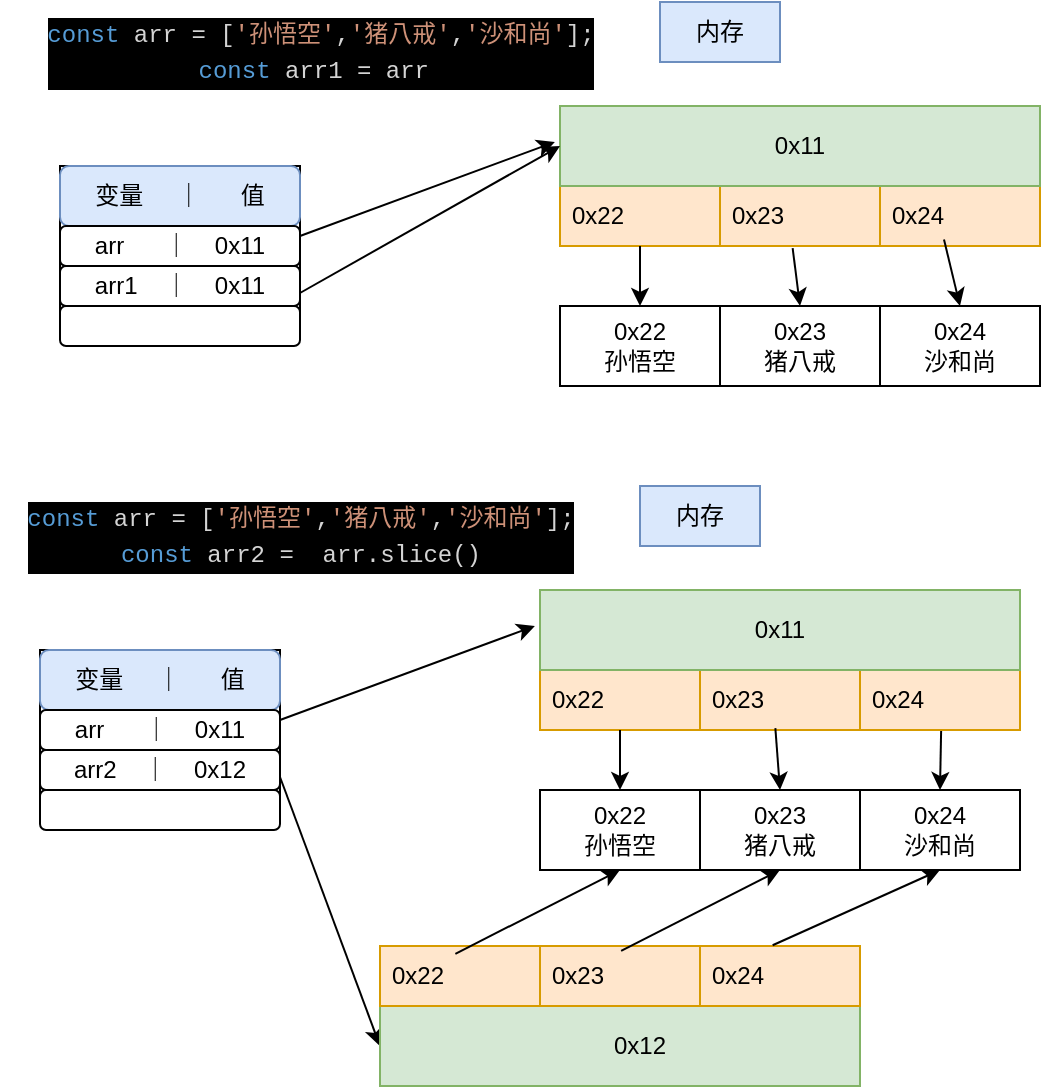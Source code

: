 <mxfile>
    <diagram id="yS7HCTzVOvSZg8bOO2zs" name="第 1 页">
        <mxGraphModel dx="553" dy="603" grid="1" gridSize="10" guides="1" tooltips="1" connect="1" arrows="1" fold="1" page="1" pageScale="1" pageWidth="827" pageHeight="1169" math="0" shadow="0">
            <root>
                <mxCell id="0"/>
                <mxCell id="1" parent="0"/>
                <mxCell id="2" value="0X11" style="swimlane;fontStyle=0;childLayout=stackLayout;horizontal=1;startSize=30;horizontalStack=0;resizeParent=1;resizeParentMax=0;resizeLast=0;collapsible=1;marginBottom=0;whiteSpace=wrap;html=1;fillColor=#d5e8d4;strokeColor=#82b366;" vertex="1" parent="1">
                    <mxGeometry x="280" y="70" width="80" height="60" as="geometry"/>
                </mxCell>
                <mxCell id="4" value="0x22" style="text;strokeColor=#d79b00;fillColor=#ffe6cc;align=left;verticalAlign=middle;spacingLeft=4;spacingRight=4;overflow=hidden;points=[[0,0.5],[1,0.5]];portConstraint=eastwest;rotatable=0;whiteSpace=wrap;html=1;" vertex="1" parent="2">
                    <mxGeometry y="30" width="80" height="30" as="geometry"/>
                </mxCell>
                <mxCell id="6" value="内存" style="text;strokeColor=#6c8ebf;align=center;fillColor=#dae8fc;html=1;verticalAlign=middle;whiteSpace=wrap;rounded=0;" vertex="1" parent="1">
                    <mxGeometry x="330" y="8" width="60" height="30" as="geometry"/>
                </mxCell>
                <mxCell id="7" value="" style="rounded=0;whiteSpace=wrap;html=1;" vertex="1" parent="1">
                    <mxGeometry x="30" y="90" width="120" height="80" as="geometry"/>
                </mxCell>
                <mxCell id="8" value="" style="rounded=1;whiteSpace=wrap;html=1;" vertex="1" parent="1">
                    <mxGeometry x="30" y="90" width="60" height="80" as="geometry"/>
                </mxCell>
                <mxCell id="9" value="" style="rounded=1;whiteSpace=wrap;html=1;" vertex="1" parent="1">
                    <mxGeometry x="90" y="90" width="60" height="80" as="geometry"/>
                </mxCell>
                <mxCell id="10" value="变量&amp;nbsp; &amp;nbsp; &amp;nbsp;｜&amp;nbsp; &amp;nbsp; &amp;nbsp; 值" style="rounded=1;whiteSpace=wrap;html=1;fillColor=#dae8fc;strokeColor=#6c8ebf;" vertex="1" parent="1">
                    <mxGeometry x="30" y="90" width="120" height="30" as="geometry"/>
                </mxCell>
                <mxCell id="11" value="arr&amp;nbsp; &amp;nbsp; &amp;nbsp; ｜&amp;nbsp; &amp;nbsp; 0x11" style="rounded=1;whiteSpace=wrap;html=1;" vertex="1" parent="1">
                    <mxGeometry x="30" y="120" width="120" height="20" as="geometry"/>
                </mxCell>
                <mxCell id="13" value="arr1&amp;nbsp; &amp;nbsp; ｜&amp;nbsp; &amp;nbsp; 0x11" style="rounded=1;whiteSpace=wrap;html=1;" vertex="1" parent="1">
                    <mxGeometry x="30" y="140" width="120" height="20" as="geometry"/>
                </mxCell>
                <mxCell id="14" value="" style="rounded=1;whiteSpace=wrap;html=1;" vertex="1" parent="1">
                    <mxGeometry x="30" y="160" width="120" height="20" as="geometry"/>
                </mxCell>
                <mxCell id="15" value="" style="endArrow=classic;html=1;exitX=1;exitY=0.25;exitDx=0;exitDy=0;entryX=-0.032;entryY=0.133;entryDx=0;entryDy=0;entryPerimeter=0;" edge="1" parent="1" source="11" target="2">
                    <mxGeometry width="50" height="50" relative="1" as="geometry">
                        <mxPoint x="200" y="250" as="sourcePoint"/>
                        <mxPoint x="250" y="200" as="targetPoint"/>
                    </mxGeometry>
                </mxCell>
                <mxCell id="3" value="0x23" style="text;strokeColor=#d79b00;fillColor=#ffe6cc;align=left;verticalAlign=middle;spacingLeft=4;spacingRight=4;overflow=hidden;points=[[0,0.5],[1,0.5]];portConstraint=eastwest;rotatable=0;whiteSpace=wrap;html=1;" vertex="1" parent="1">
                    <mxGeometry x="360" y="100" width="80" height="30" as="geometry"/>
                </mxCell>
                <mxCell id="5" value="0x24" style="text;strokeColor=#d79b00;fillColor=#ffe6cc;align=left;verticalAlign=middle;spacingLeft=4;spacingRight=4;overflow=hidden;points=[[0,0.5],[1,0.5]];portConstraint=eastwest;rotatable=0;whiteSpace=wrap;html=1;" vertex="1" parent="1">
                    <mxGeometry x="440" y="100" width="80" height="30" as="geometry"/>
                </mxCell>
                <mxCell id="16" value="" style="rounded=0;whiteSpace=wrap;html=1;fillColor=#d5e8d4;strokeColor=#82b366;" vertex="1" parent="1">
                    <mxGeometry x="280" y="60" width="240" height="40" as="geometry"/>
                </mxCell>
                <mxCell id="17" value="0x11" style="text;strokeColor=none;align=center;fillColor=none;html=1;verticalAlign=middle;whiteSpace=wrap;rounded=0;" vertex="1" parent="1">
                    <mxGeometry x="370" y="65" width="60" height="30" as="geometry"/>
                </mxCell>
                <mxCell id="18" value="" style="endArrow=classic;html=1;exitX=1;exitY=0.25;exitDx=0;exitDy=0;entryX=0;entryY=0.5;entryDx=0;entryDy=0;" edge="1" parent="1" target="16">
                    <mxGeometry width="50" height="50" relative="1" as="geometry">
                        <mxPoint x="150" y="153.5" as="sourcePoint"/>
                        <mxPoint x="277" y="106.5" as="targetPoint"/>
                    </mxGeometry>
                </mxCell>
                <mxCell id="19" value="0x22&lt;div&gt;孙悟空&lt;/div&gt;" style="rounded=0;whiteSpace=wrap;html=1;" vertex="1" parent="1">
                    <mxGeometry x="280" y="160" width="80" height="40" as="geometry"/>
                </mxCell>
                <mxCell id="20" value="0x23&lt;div&gt;猪八戒&lt;/div&gt;" style="rounded=0;whiteSpace=wrap;html=1;" vertex="1" parent="1">
                    <mxGeometry x="360" y="160" width="80" height="40" as="geometry"/>
                </mxCell>
                <mxCell id="21" value="0x24&lt;div&gt;沙和尚&lt;/div&gt;" style="rounded=0;whiteSpace=wrap;html=1;" vertex="1" parent="1">
                    <mxGeometry x="440" y="160" width="80" height="40" as="geometry"/>
                </mxCell>
                <mxCell id="22" value="&lt;div style=&quot;color: rgb(212, 212, 212); font-family: Menlo, Monaco, &amp;quot;Courier New&amp;quot;, monospace; line-height: 18px; white-space-collapse: preserve;&quot;&gt;&lt;div&gt;&lt;span style=&quot;color: rgb(86, 156, 214);&quot;&gt;const&lt;/span&gt;&lt;span style=&quot;color: rgb(212, 212, 212);&quot;&gt; arr = [&lt;/span&gt;&lt;span style=&quot;color: rgb(206, 145, 120);&quot;&gt;&#39;孙悟空&#39;&lt;/span&gt;&lt;span style=&quot;color: rgb(212, 212, 212);&quot;&gt;,&lt;/span&gt;&lt;span style=&quot;color: rgb(206, 145, 120);&quot;&gt;&#39;猪八戒&#39;&lt;/span&gt;&lt;span style=&quot;color: rgb(212, 212, 212);&quot;&gt;,&lt;/span&gt;&lt;span style=&quot;color: rgb(206, 145, 120);&quot;&gt;&#39;沙和尚&#39;&lt;/span&gt;&lt;span style=&quot;color: rgb(212, 212, 212);&quot;&gt;];&lt;/span&gt;&lt;/div&gt;&lt;div&gt;&lt;span style=&quot;color: rgb(86, 156, 214);&quot;&gt;const&lt;/span&gt;&lt;span style=&quot;color: rgb(212, 212, 212);&quot;&gt; arr1 = arr &lt;/span&gt;&lt;/div&gt;&lt;/div&gt;" style="text;html=1;align=center;verticalAlign=middle;resizable=0;points=[];autosize=1;strokeColor=none;fillColor=none;labelBackgroundColor=#000000;" vertex="1" parent="1">
                    <mxGeometry x="10" y="8" width="300" height="50" as="geometry"/>
                </mxCell>
                <mxCell id="23" value="0X11" style="swimlane;fontStyle=0;childLayout=stackLayout;horizontal=1;startSize=30;horizontalStack=0;resizeParent=1;resizeParentMax=0;resizeLast=0;collapsible=1;marginBottom=0;whiteSpace=wrap;html=1;fillColor=#d5e8d4;strokeColor=#82b366;" vertex="1" parent="1">
                    <mxGeometry x="270" y="312" width="80" height="60" as="geometry"/>
                </mxCell>
                <mxCell id="24" value="0x22" style="text;strokeColor=#d79b00;fillColor=#ffe6cc;align=left;verticalAlign=middle;spacingLeft=4;spacingRight=4;overflow=hidden;points=[[0,0.5],[1,0.5]];portConstraint=eastwest;rotatable=0;whiteSpace=wrap;html=1;" vertex="1" parent="23">
                    <mxGeometry y="30" width="80" height="30" as="geometry"/>
                </mxCell>
                <mxCell id="25" value="内存" style="text;strokeColor=#6c8ebf;align=center;fillColor=#dae8fc;html=1;verticalAlign=middle;whiteSpace=wrap;rounded=0;" vertex="1" parent="1">
                    <mxGeometry x="320" y="250" width="60" height="30" as="geometry"/>
                </mxCell>
                <mxCell id="26" value="" style="rounded=0;whiteSpace=wrap;html=1;" vertex="1" parent="1">
                    <mxGeometry x="20" y="332" width="120" height="80" as="geometry"/>
                </mxCell>
                <mxCell id="27" value="" style="rounded=1;whiteSpace=wrap;html=1;" vertex="1" parent="1">
                    <mxGeometry x="20" y="332" width="60" height="80" as="geometry"/>
                </mxCell>
                <mxCell id="28" value="" style="rounded=1;whiteSpace=wrap;html=1;" vertex="1" parent="1">
                    <mxGeometry x="80" y="332" width="60" height="80" as="geometry"/>
                </mxCell>
                <mxCell id="29" value="变量&amp;nbsp; &amp;nbsp; &amp;nbsp;｜&amp;nbsp; &amp;nbsp; &amp;nbsp; 值" style="rounded=1;whiteSpace=wrap;html=1;fillColor=#dae8fc;strokeColor=#6c8ebf;" vertex="1" parent="1">
                    <mxGeometry x="20" y="332" width="120" height="30" as="geometry"/>
                </mxCell>
                <mxCell id="30" value="arr&amp;nbsp; &amp;nbsp; &amp;nbsp; ｜&amp;nbsp; &amp;nbsp; 0x11" style="rounded=1;whiteSpace=wrap;html=1;" vertex="1" parent="1">
                    <mxGeometry x="20" y="362" width="120" height="20" as="geometry"/>
                </mxCell>
                <mxCell id="31" value="arr2&amp;nbsp; &amp;nbsp; ｜&amp;nbsp; &amp;nbsp; 0x12" style="rounded=1;whiteSpace=wrap;html=1;" vertex="1" parent="1">
                    <mxGeometry x="20" y="382" width="120" height="20" as="geometry"/>
                </mxCell>
                <mxCell id="32" value="" style="rounded=1;whiteSpace=wrap;html=1;" vertex="1" parent="1">
                    <mxGeometry x="20" y="402" width="120" height="20" as="geometry"/>
                </mxCell>
                <mxCell id="33" value="" style="endArrow=classic;html=1;exitX=1;exitY=0.25;exitDx=0;exitDy=0;entryX=-0.032;entryY=0.133;entryDx=0;entryDy=0;entryPerimeter=0;" edge="1" parent="1" source="30" target="23">
                    <mxGeometry width="50" height="50" relative="1" as="geometry">
                        <mxPoint x="190" y="492" as="sourcePoint"/>
                        <mxPoint x="240" y="442" as="targetPoint"/>
                    </mxGeometry>
                </mxCell>
                <mxCell id="34" value="0x23" style="text;strokeColor=#d79b00;fillColor=#ffe6cc;align=left;verticalAlign=middle;spacingLeft=4;spacingRight=4;overflow=hidden;points=[[0,0.5],[1,0.5]];portConstraint=eastwest;rotatable=0;whiteSpace=wrap;html=1;" vertex="1" parent="1">
                    <mxGeometry x="350" y="342" width="80" height="30" as="geometry"/>
                </mxCell>
                <mxCell id="35" value="0x24" style="text;strokeColor=#d79b00;fillColor=#ffe6cc;align=left;verticalAlign=middle;spacingLeft=4;spacingRight=4;overflow=hidden;points=[[0,0.5],[1,0.5]];portConstraint=eastwest;rotatable=0;whiteSpace=wrap;html=1;" vertex="1" parent="1">
                    <mxGeometry x="430" y="342" width="80" height="30" as="geometry"/>
                </mxCell>
                <mxCell id="36" value="" style="rounded=0;whiteSpace=wrap;html=1;fillColor=#d5e8d4;strokeColor=#82b366;" vertex="1" parent="1">
                    <mxGeometry x="270" y="302" width="240" height="40" as="geometry"/>
                </mxCell>
                <mxCell id="37" value="0x11" style="text;strokeColor=none;align=center;fillColor=none;html=1;verticalAlign=middle;whiteSpace=wrap;rounded=0;" vertex="1" parent="1">
                    <mxGeometry x="360" y="307" width="60" height="30" as="geometry"/>
                </mxCell>
                <mxCell id="38" value="" style="endArrow=classic;html=1;exitX=1;exitY=0.25;exitDx=0;exitDy=0;entryX=0;entryY=0.5;entryDx=0;entryDy=0;" edge="1" parent="1" target="43">
                    <mxGeometry width="50" height="50" relative="1" as="geometry">
                        <mxPoint x="140" y="395.5" as="sourcePoint"/>
                        <mxPoint x="180" y="540" as="targetPoint"/>
                    </mxGeometry>
                </mxCell>
                <mxCell id="39" value="0x22&lt;div&gt;孙悟空&lt;/div&gt;" style="rounded=0;whiteSpace=wrap;html=1;" vertex="1" parent="1">
                    <mxGeometry x="270" y="402" width="80" height="40" as="geometry"/>
                </mxCell>
                <mxCell id="40" value="0x23&lt;div&gt;猪八戒&lt;/div&gt;" style="rounded=0;whiteSpace=wrap;html=1;" vertex="1" parent="1">
                    <mxGeometry x="350" y="402" width="80" height="40" as="geometry"/>
                </mxCell>
                <mxCell id="41" value="0x24&lt;div&gt;沙和尚&lt;/div&gt;" style="rounded=0;whiteSpace=wrap;html=1;" vertex="1" parent="1">
                    <mxGeometry x="430" y="402" width="80" height="40" as="geometry"/>
                </mxCell>
                <mxCell id="42" value="&lt;div style=&quot;color: rgb(212, 212, 212); font-family: Menlo, Monaco, &amp;quot;Courier New&amp;quot;, monospace; line-height: 18px; white-space-collapse: preserve;&quot;&gt;&lt;div&gt;&lt;span style=&quot;color: rgb(86, 156, 214);&quot;&gt;const&lt;/span&gt;&lt;span style=&quot;color: rgb(212, 212, 212);&quot;&gt; arr = [&lt;/span&gt;&lt;span style=&quot;color: rgb(206, 145, 120);&quot;&gt;&#39;孙悟空&#39;&lt;/span&gt;&lt;span style=&quot;color: rgb(212, 212, 212);&quot;&gt;,&lt;/span&gt;&lt;span style=&quot;color: rgb(206, 145, 120);&quot;&gt;&#39;猪八戒&#39;&lt;/span&gt;&lt;span style=&quot;color: rgb(212, 212, 212);&quot;&gt;,&lt;/span&gt;&lt;span style=&quot;color: rgb(206, 145, 120);&quot;&gt;&#39;沙和尚&#39;&lt;/span&gt;&lt;span style=&quot;color: rgb(212, 212, 212);&quot;&gt;];&lt;/span&gt;&lt;/div&gt;&lt;div&gt;&lt;span style=&quot;color: rgb(86, 156, 214);&quot;&gt;const&lt;/span&gt;&lt;span style=&quot;color: rgb(212, 212, 212);&quot;&gt; arr2 =  arr.slice()&lt;/span&gt;&lt;/div&gt;&lt;/div&gt;" style="text;html=1;align=center;verticalAlign=middle;resizable=0;points=[];autosize=1;strokeColor=none;fillColor=none;labelBackgroundColor=#000000;" vertex="1" parent="1">
                    <mxGeometry y="250" width="300" height="50" as="geometry"/>
                </mxCell>
                <mxCell id="43" value="" style="rounded=0;whiteSpace=wrap;html=1;fillColor=#d5e8d4;strokeColor=#82b366;" vertex="1" parent="1">
                    <mxGeometry x="190" y="510" width="240" height="40" as="geometry"/>
                </mxCell>
                <mxCell id="44" value="0x12" style="text;strokeColor=none;align=center;fillColor=none;html=1;verticalAlign=middle;whiteSpace=wrap;rounded=0;" vertex="1" parent="1">
                    <mxGeometry x="290" y="515" width="60" height="30" as="geometry"/>
                </mxCell>
                <mxCell id="45" value="0x22" style="text;strokeColor=#d79b00;fillColor=#ffe6cc;align=left;verticalAlign=middle;spacingLeft=4;spacingRight=4;overflow=hidden;points=[[0,0.5],[1,0.5]];portConstraint=eastwest;rotatable=0;whiteSpace=wrap;html=1;" vertex="1" parent="1">
                    <mxGeometry x="190" y="480" width="80" height="30" as="geometry"/>
                </mxCell>
                <mxCell id="46" value="0x23" style="text;strokeColor=#d79b00;fillColor=#ffe6cc;align=left;verticalAlign=middle;spacingLeft=4;spacingRight=4;overflow=hidden;points=[[0,0.5],[1,0.5]];portConstraint=eastwest;rotatable=0;whiteSpace=wrap;html=1;" vertex="1" parent="1">
                    <mxGeometry x="270" y="480" width="80" height="30" as="geometry"/>
                </mxCell>
                <mxCell id="47" value="0x24" style="text;strokeColor=#d79b00;fillColor=#ffe6cc;align=left;verticalAlign=middle;spacingLeft=4;spacingRight=4;overflow=hidden;points=[[0,0.5],[1,0.5]];portConstraint=eastwest;rotatable=0;whiteSpace=wrap;html=1;" vertex="1" parent="1">
                    <mxGeometry x="350" y="480" width="80" height="30" as="geometry"/>
                </mxCell>
                <mxCell id="48" value="" style="endArrow=classic;html=1;exitX=0.5;exitY=1;exitDx=0;exitDy=0;entryX=0.5;entryY=0;entryDx=0;entryDy=0;" edge="1" parent="1" source="2" target="19">
                    <mxGeometry width="50" height="50" relative="1" as="geometry">
                        <mxPoint x="300" y="150" as="sourcePoint"/>
                        <mxPoint x="280" y="290" as="targetPoint"/>
                    </mxGeometry>
                </mxCell>
                <mxCell id="49" value="" style="endArrow=classic;html=1;exitX=0.454;exitY=1.035;exitDx=0;exitDy=0;entryX=0.5;entryY=0;entryDx=0;entryDy=0;exitPerimeter=0;" edge="1" parent="1" source="3" target="20">
                    <mxGeometry width="50" height="50" relative="1" as="geometry">
                        <mxPoint x="330" y="140" as="sourcePoint"/>
                        <mxPoint x="330" y="170" as="targetPoint"/>
                    </mxGeometry>
                </mxCell>
                <mxCell id="50" value="" style="endArrow=classic;html=1;exitX=0.4;exitY=0.892;exitDx=0;exitDy=0;entryX=0.5;entryY=0;entryDx=0;entryDy=0;exitPerimeter=0;" edge="1" parent="1" source="5" target="21">
                    <mxGeometry width="50" height="50" relative="1" as="geometry">
                        <mxPoint x="340" y="150" as="sourcePoint"/>
                        <mxPoint x="340" y="180" as="targetPoint"/>
                    </mxGeometry>
                </mxCell>
                <mxCell id="51" value="" style="endArrow=classic;html=1;exitX=0.5;exitY=1;exitDx=0;exitDy=0;entryX=0.5;entryY=0;entryDx=0;entryDy=0;" edge="1" parent="1" source="23" target="39">
                    <mxGeometry width="50" height="50" relative="1" as="geometry">
                        <mxPoint x="350" y="160" as="sourcePoint"/>
                        <mxPoint x="350" y="190" as="targetPoint"/>
                    </mxGeometry>
                </mxCell>
                <mxCell id="52" value="" style="endArrow=classic;html=1;exitX=0.471;exitY=0.968;exitDx=0;exitDy=0;entryX=0.5;entryY=0;entryDx=0;entryDy=0;exitPerimeter=0;" edge="1" parent="1" source="34" target="40">
                    <mxGeometry width="50" height="50" relative="1" as="geometry">
                        <mxPoint x="320" y="382" as="sourcePoint"/>
                        <mxPoint x="320" y="412" as="targetPoint"/>
                    </mxGeometry>
                </mxCell>
                <mxCell id="53" value="" style="endArrow=classic;html=1;exitX=0.507;exitY=1.016;exitDx=0;exitDy=0;entryX=0.5;entryY=0;entryDx=0;entryDy=0;exitPerimeter=0;" edge="1" parent="1" source="35" target="41">
                    <mxGeometry width="50" height="50" relative="1" as="geometry">
                        <mxPoint x="310" y="372" as="sourcePoint"/>
                        <mxPoint x="310" y="402" as="targetPoint"/>
                    </mxGeometry>
                </mxCell>
                <mxCell id="54" value="" style="endArrow=classic;html=1;exitX=0.454;exitY=-0.013;exitDx=0;exitDy=0;entryX=0.5;entryY=1;entryDx=0;entryDy=0;exitPerimeter=0;" edge="1" parent="1" source="47" target="41">
                    <mxGeometry width="50" height="50" relative="1" as="geometry">
                        <mxPoint x="481" y="382" as="sourcePoint"/>
                        <mxPoint x="480" y="412" as="targetPoint"/>
                    </mxGeometry>
                </mxCell>
                <mxCell id="55" value="" style="endArrow=classic;html=1;exitX=0.507;exitY=0.083;exitDx=0;exitDy=0;entryX=0.5;entryY=1;entryDx=0;entryDy=0;exitPerimeter=0;" edge="1" parent="1" source="46" target="40">
                    <mxGeometry width="50" height="50" relative="1" as="geometry">
                        <mxPoint x="396" y="490" as="sourcePoint"/>
                        <mxPoint x="480" y="452" as="targetPoint"/>
                    </mxGeometry>
                </mxCell>
                <mxCell id="57" value="" style="endArrow=classic;html=1;exitX=0.471;exitY=0.13;exitDx=0;exitDy=0;entryX=0.5;entryY=1;entryDx=0;entryDy=0;exitPerimeter=0;" edge="1" parent="1" source="45" target="39">
                    <mxGeometry width="50" height="50" relative="1" as="geometry">
                        <mxPoint x="321" y="492" as="sourcePoint"/>
                        <mxPoint x="400" y="452" as="targetPoint"/>
                    </mxGeometry>
                </mxCell>
            </root>
        </mxGraphModel>
    </diagram>
</mxfile>